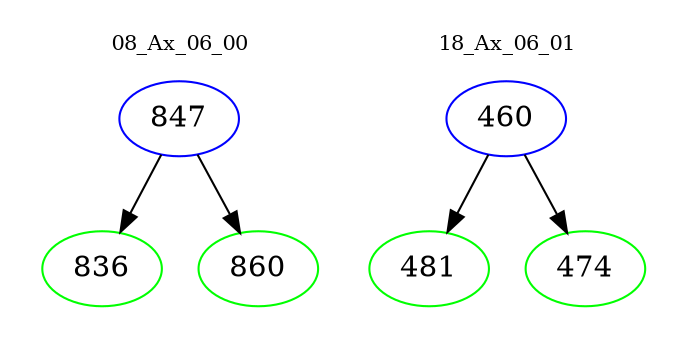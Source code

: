 digraph{
subgraph cluster_0 {
color = white
label = "08_Ax_06_00";
fontsize=10;
T0_847 [label="847", color="blue"]
T0_847 -> T0_836 [color="black"]
T0_836 [label="836", color="green"]
T0_847 -> T0_860 [color="black"]
T0_860 [label="860", color="green"]
}
subgraph cluster_1 {
color = white
label = "18_Ax_06_01";
fontsize=10;
T1_460 [label="460", color="blue"]
T1_460 -> T1_481 [color="black"]
T1_481 [label="481", color="green"]
T1_460 -> T1_474 [color="black"]
T1_474 [label="474", color="green"]
}
}
